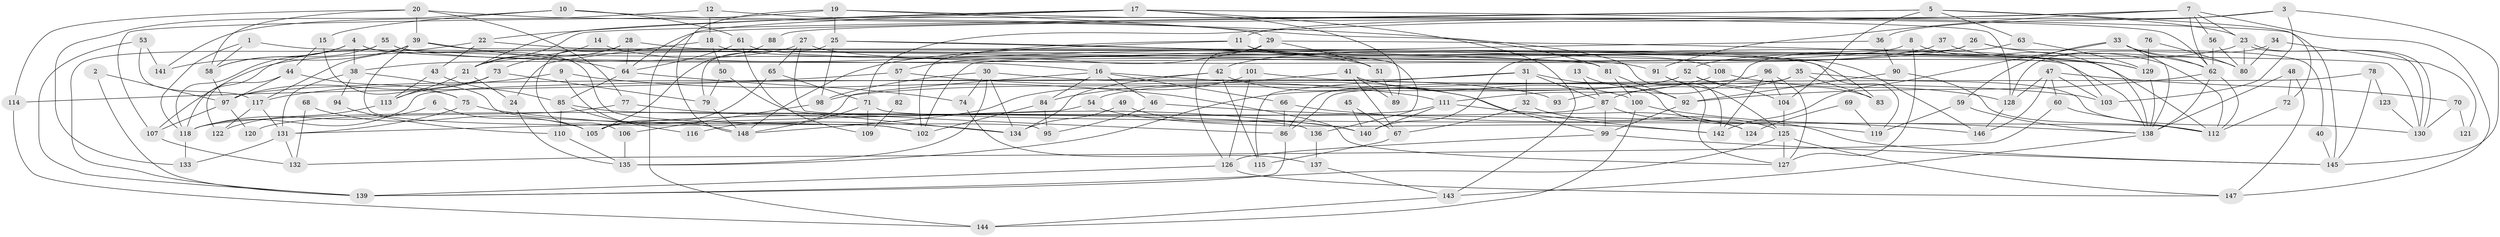 // Generated by graph-tools (version 1.1) at 2025/11/02/27/25 16:11:18]
// undirected, 148 vertices, 296 edges
graph export_dot {
graph [start="1"]
  node [color=gray90,style=filled];
  1;
  2;
  3;
  4;
  5;
  6;
  7;
  8;
  9;
  10;
  11;
  12;
  13;
  14;
  15;
  16;
  17;
  18;
  19;
  20;
  21;
  22;
  23;
  24;
  25;
  26;
  27;
  28;
  29;
  30;
  31;
  32;
  33;
  34;
  35;
  36;
  37;
  38;
  39;
  40;
  41;
  42;
  43;
  44;
  45;
  46;
  47;
  48;
  49;
  50;
  51;
  52;
  53;
  54;
  55;
  56;
  57;
  58;
  59;
  60;
  61;
  62;
  63;
  64;
  65;
  66;
  67;
  68;
  69;
  70;
  71;
  72;
  73;
  74;
  75;
  76;
  77;
  78;
  79;
  80;
  81;
  82;
  83;
  84;
  85;
  86;
  87;
  88;
  89;
  90;
  91;
  92;
  93;
  94;
  95;
  96;
  97;
  98;
  99;
  100;
  101;
  102;
  103;
  104;
  105;
  106;
  107;
  108;
  109;
  110;
  111;
  112;
  113;
  114;
  115;
  116;
  117;
  118;
  119;
  120;
  121;
  122;
  123;
  124;
  125;
  126;
  127;
  128;
  129;
  130;
  131;
  132;
  133;
  134;
  135;
  136;
  137;
  138;
  139;
  140;
  141;
  142;
  143;
  144;
  145;
  146;
  147;
  148;
  1 -- 118;
  1 -- 81;
  1 -- 58;
  2 -- 97;
  2 -- 139;
  3 -- 11;
  3 -- 145;
  3 -- 36;
  3 -- 103;
  4 -- 16;
  4 -- 118;
  4 -- 38;
  4 -- 58;
  4 -- 102;
  5 -- 104;
  5 -- 21;
  5 -- 23;
  5 -- 63;
  5 -- 64;
  5 -- 72;
  6 -- 118;
  6 -- 105;
  7 -- 23;
  7 -- 91;
  7 -- 56;
  7 -- 62;
  7 -- 71;
  7 -- 88;
  7 -- 147;
  8 -- 138;
  8 -- 127;
  8 -- 21;
  9 -- 127;
  9 -- 148;
  9 -- 117;
  10 -- 133;
  10 -- 15;
  10 -- 29;
  10 -- 61;
  11 -- 148;
  11 -- 102;
  11 -- 103;
  11 -- 108;
  12 -- 141;
  12 -- 128;
  12 -- 18;
  13 -- 92;
  13 -- 87;
  14 -- 21;
  14 -- 51;
  15 -- 44;
  15 -- 75;
  16 -- 66;
  16 -- 142;
  16 -- 46;
  16 -- 84;
  16 -- 116;
  17 -- 143;
  17 -- 144;
  17 -- 21;
  17 -- 22;
  17 -- 89;
  17 -- 145;
  18 -- 83;
  18 -- 24;
  18 -- 50;
  19 -- 148;
  19 -- 62;
  19 -- 25;
  19 -- 81;
  19 -- 107;
  20 -- 39;
  20 -- 58;
  20 -- 77;
  20 -- 114;
  20 -- 127;
  21 -- 24;
  21 -- 113;
  22 -- 119;
  22 -- 43;
  22 -- 118;
  23 -- 130;
  23 -- 130;
  23 -- 52;
  23 -- 80;
  24 -- 135;
  25 -- 79;
  25 -- 81;
  25 -- 98;
  25 -- 136;
  26 -- 107;
  26 -- 62;
  26 -- 40;
  26 -- 140;
  27 -- 38;
  27 -- 129;
  27 -- 65;
  27 -- 86;
  28 -- 106;
  28 -- 73;
  28 -- 64;
  28 -- 112;
  29 -- 126;
  29 -- 51;
  29 -- 57;
  29 -- 129;
  30 -- 135;
  30 -- 98;
  30 -- 74;
  30 -- 93;
  30 -- 134;
  31 -- 115;
  31 -- 145;
  31 -- 32;
  31 -- 87;
  31 -- 118;
  32 -- 125;
  32 -- 67;
  33 -- 80;
  33 -- 62;
  33 -- 59;
  33 -- 138;
  33 -- 142;
  34 -- 128;
  34 -- 80;
  34 -- 121;
  35 -- 87;
  35 -- 130;
  35 -- 83;
  35 -- 86;
  36 -- 90;
  36 -- 102;
  37 -- 112;
  37 -- 42;
  38 -- 102;
  38 -- 94;
  38 -- 131;
  39 -- 64;
  39 -- 117;
  39 -- 95;
  39 -- 130;
  39 -- 141;
  40 -- 145;
  41 -- 100;
  41 -- 84;
  41 -- 67;
  41 -- 89;
  42 -- 134;
  42 -- 99;
  42 -- 97;
  42 -- 115;
  43 -- 113;
  43 -- 85;
  44 -- 122;
  44 -- 97;
  44 -- 75;
  45 -- 140;
  45 -- 67;
  46 -- 95;
  46 -- 119;
  47 -- 128;
  47 -- 103;
  47 -- 60;
  47 -- 70;
  47 -- 146;
  48 -- 72;
  48 -- 138;
  48 -- 147;
  49 -- 134;
  49 -- 140;
  50 -- 134;
  50 -- 79;
  51 -- 89;
  52 -- 104;
  52 -- 54;
  52 -- 83;
  52 -- 135;
  53 -- 139;
  53 -- 117;
  53 -- 141;
  54 -- 131;
  54 -- 142;
  55 -- 58;
  55 -- 91;
  55 -- 138;
  55 -- 139;
  56 -- 62;
  56 -- 80;
  57 -- 114;
  57 -- 82;
  57 -- 111;
  58 -- 97;
  59 -- 138;
  59 -- 119;
  60 -- 112;
  60 -- 132;
  61 -- 64;
  61 -- 109;
  61 -- 146;
  62 -- 138;
  62 -- 92;
  62 -- 112;
  63 -- 129;
  63 -- 93;
  64 -- 74;
  64 -- 85;
  65 -- 71;
  65 -- 105;
  66 -- 146;
  66 -- 86;
  67 -- 115;
  68 -- 132;
  68 -- 105;
  69 -- 124;
  69 -- 119;
  70 -- 130;
  70 -- 121;
  71 -- 112;
  71 -- 109;
  71 -- 148;
  72 -- 112;
  73 -- 79;
  73 -- 97;
  73 -- 113;
  74 -- 137;
  75 -- 131;
  75 -- 134;
  76 -- 80;
  76 -- 129;
  77 -- 140;
  77 -- 120;
  78 -- 145;
  78 -- 86;
  78 -- 123;
  79 -- 148;
  81 -- 92;
  81 -- 100;
  82 -- 109;
  84 -- 102;
  84 -- 95;
  85 -- 110;
  85 -- 116;
  85 -- 136;
  86 -- 139;
  87 -- 99;
  87 -- 105;
  87 -- 124;
  88 -- 105;
  90 -- 112;
  90 -- 92;
  91 -- 142;
  91 -- 125;
  92 -- 99;
  94 -- 110;
  96 -- 142;
  96 -- 127;
  96 -- 98;
  96 -- 104;
  97 -- 107;
  97 -- 120;
  98 -- 106;
  99 -- 126;
  99 -- 145;
  100 -- 138;
  100 -- 144;
  101 -- 126;
  101 -- 103;
  101 -- 148;
  104 -- 125;
  106 -- 135;
  107 -- 132;
  108 -- 111;
  108 -- 128;
  110 -- 135;
  111 -- 118;
  111 -- 124;
  111 -- 140;
  113 -- 122;
  114 -- 144;
  117 -- 131;
  117 -- 122;
  118 -- 133;
  123 -- 130;
  125 -- 139;
  125 -- 147;
  125 -- 127;
  126 -- 147;
  126 -- 139;
  128 -- 146;
  129 -- 138;
  131 -- 132;
  131 -- 133;
  136 -- 137;
  137 -- 143;
  138 -- 143;
  143 -- 144;
}
